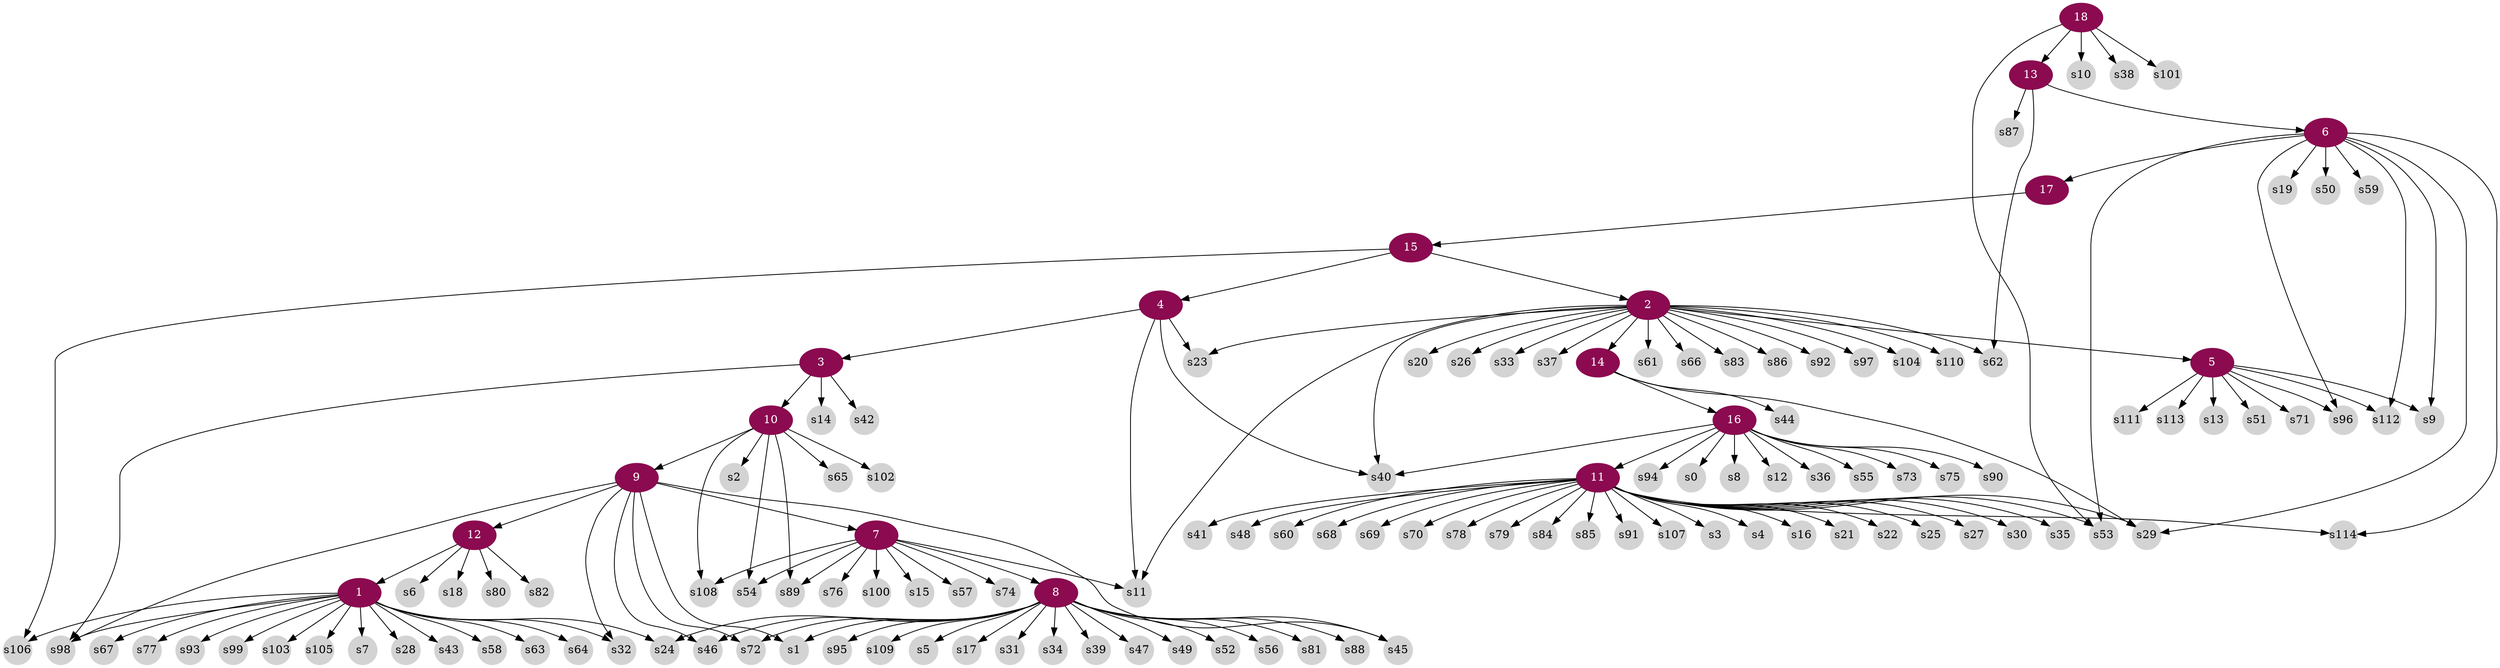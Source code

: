 digraph g{
node [color=deeppink4, style=filled, fontcolor=white];	
12 -> 1;
15 -> 2;
4 -> 3;
15 -> 4;
2 -> 5;
13 -> 6;
9 -> 7;
7 -> 8;
10 -> 9;
3 -> 10;
16 -> 11;
9 -> 12;
18 -> 13;
2 -> 14;
17 -> 15;
14 -> 16;
6 -> 17;
node [color=lightgrey, style=filled, fontcolor=black, shape=circle, fixedsize=true];  
1 -> s7;
1 -> s24;
1 -> s28;
1 -> s32;
1 -> s43;
1 -> s58;
1 -> s63;
1 -> s64;
1 -> s67;
1 -> s77;
1 -> s93;
1 -> s98;
1 -> s99;
1 -> s103;
1 -> s105;
1 -> s106;
2 -> s11;
2 -> s20;
2 -> s23;
2 -> s26;
2 -> s33;
2 -> s37;
2 -> s40;
2 -> s61;
2 -> s62;
2 -> s66;
2 -> s83;
2 -> s86;
2 -> s92;
2 -> s97;
2 -> s104;
2 -> s110;
3 -> s14;
3 -> s42;
3 -> s98;
4 -> s11;
4 -> s23;
4 -> s40;
5 -> s9;
5 -> s13;
5 -> s51;
5 -> s71;
5 -> s96;
5 -> s111;
5 -> s112;
5 -> s113;
6 -> s9;
6 -> s19;
6 -> s29;
6 -> s50;
6 -> s53;
6 -> s59;
6 -> s96;
6 -> s112;
6 -> s114;
7 -> s11;
7 -> s15;
7 -> s54;
7 -> s57;
7 -> s74;
7 -> s76;
7 -> s89;
7 -> s100;
7 -> s108;
8 -> s1;
8 -> s5;
8 -> s17;
8 -> s24;
8 -> s31;
8 -> s34;
8 -> s39;
8 -> s45;
8 -> s46;
8 -> s47;
8 -> s49;
8 -> s52;
8 -> s56;
8 -> s72;
8 -> s81;
8 -> s88;
8 -> s95;
8 -> s109;
9 -> s1;
9 -> s32;
9 -> s45;
9 -> s46;
9 -> s72;
9 -> s98;
10 -> s2;
10 -> s54;
10 -> s65;
10 -> s89;
10 -> s102;
10 -> s108;
11 -> s3;
11 -> s4;
11 -> s16;
11 -> s21;
11 -> s22;
11 -> s25;
11 -> s27;
11 -> s29;
11 -> s30;
11 -> s35;
11 -> s41;
11 -> s48;
11 -> s53;
11 -> s60;
11 -> s68;
11 -> s69;
11 -> s70;
11 -> s78;
11 -> s79;
11 -> s84;
11 -> s85;
11 -> s91;
11 -> s107;
11 -> s114;
12 -> s6;
12 -> s18;
12 -> s80;
12 -> s82;
13 -> s62;
13 -> s87;
14 -> s29;
14 -> s44;
15 -> s106;
16 -> s0;
16 -> s8;
16 -> s12;
16 -> s36;
16 -> s40;
16 -> s55;
16 -> s73;
16 -> s75;
16 -> s90;
16 -> s94;
18 -> s10;
18 -> s38;
18 -> s53;
18 -> s101;
}
